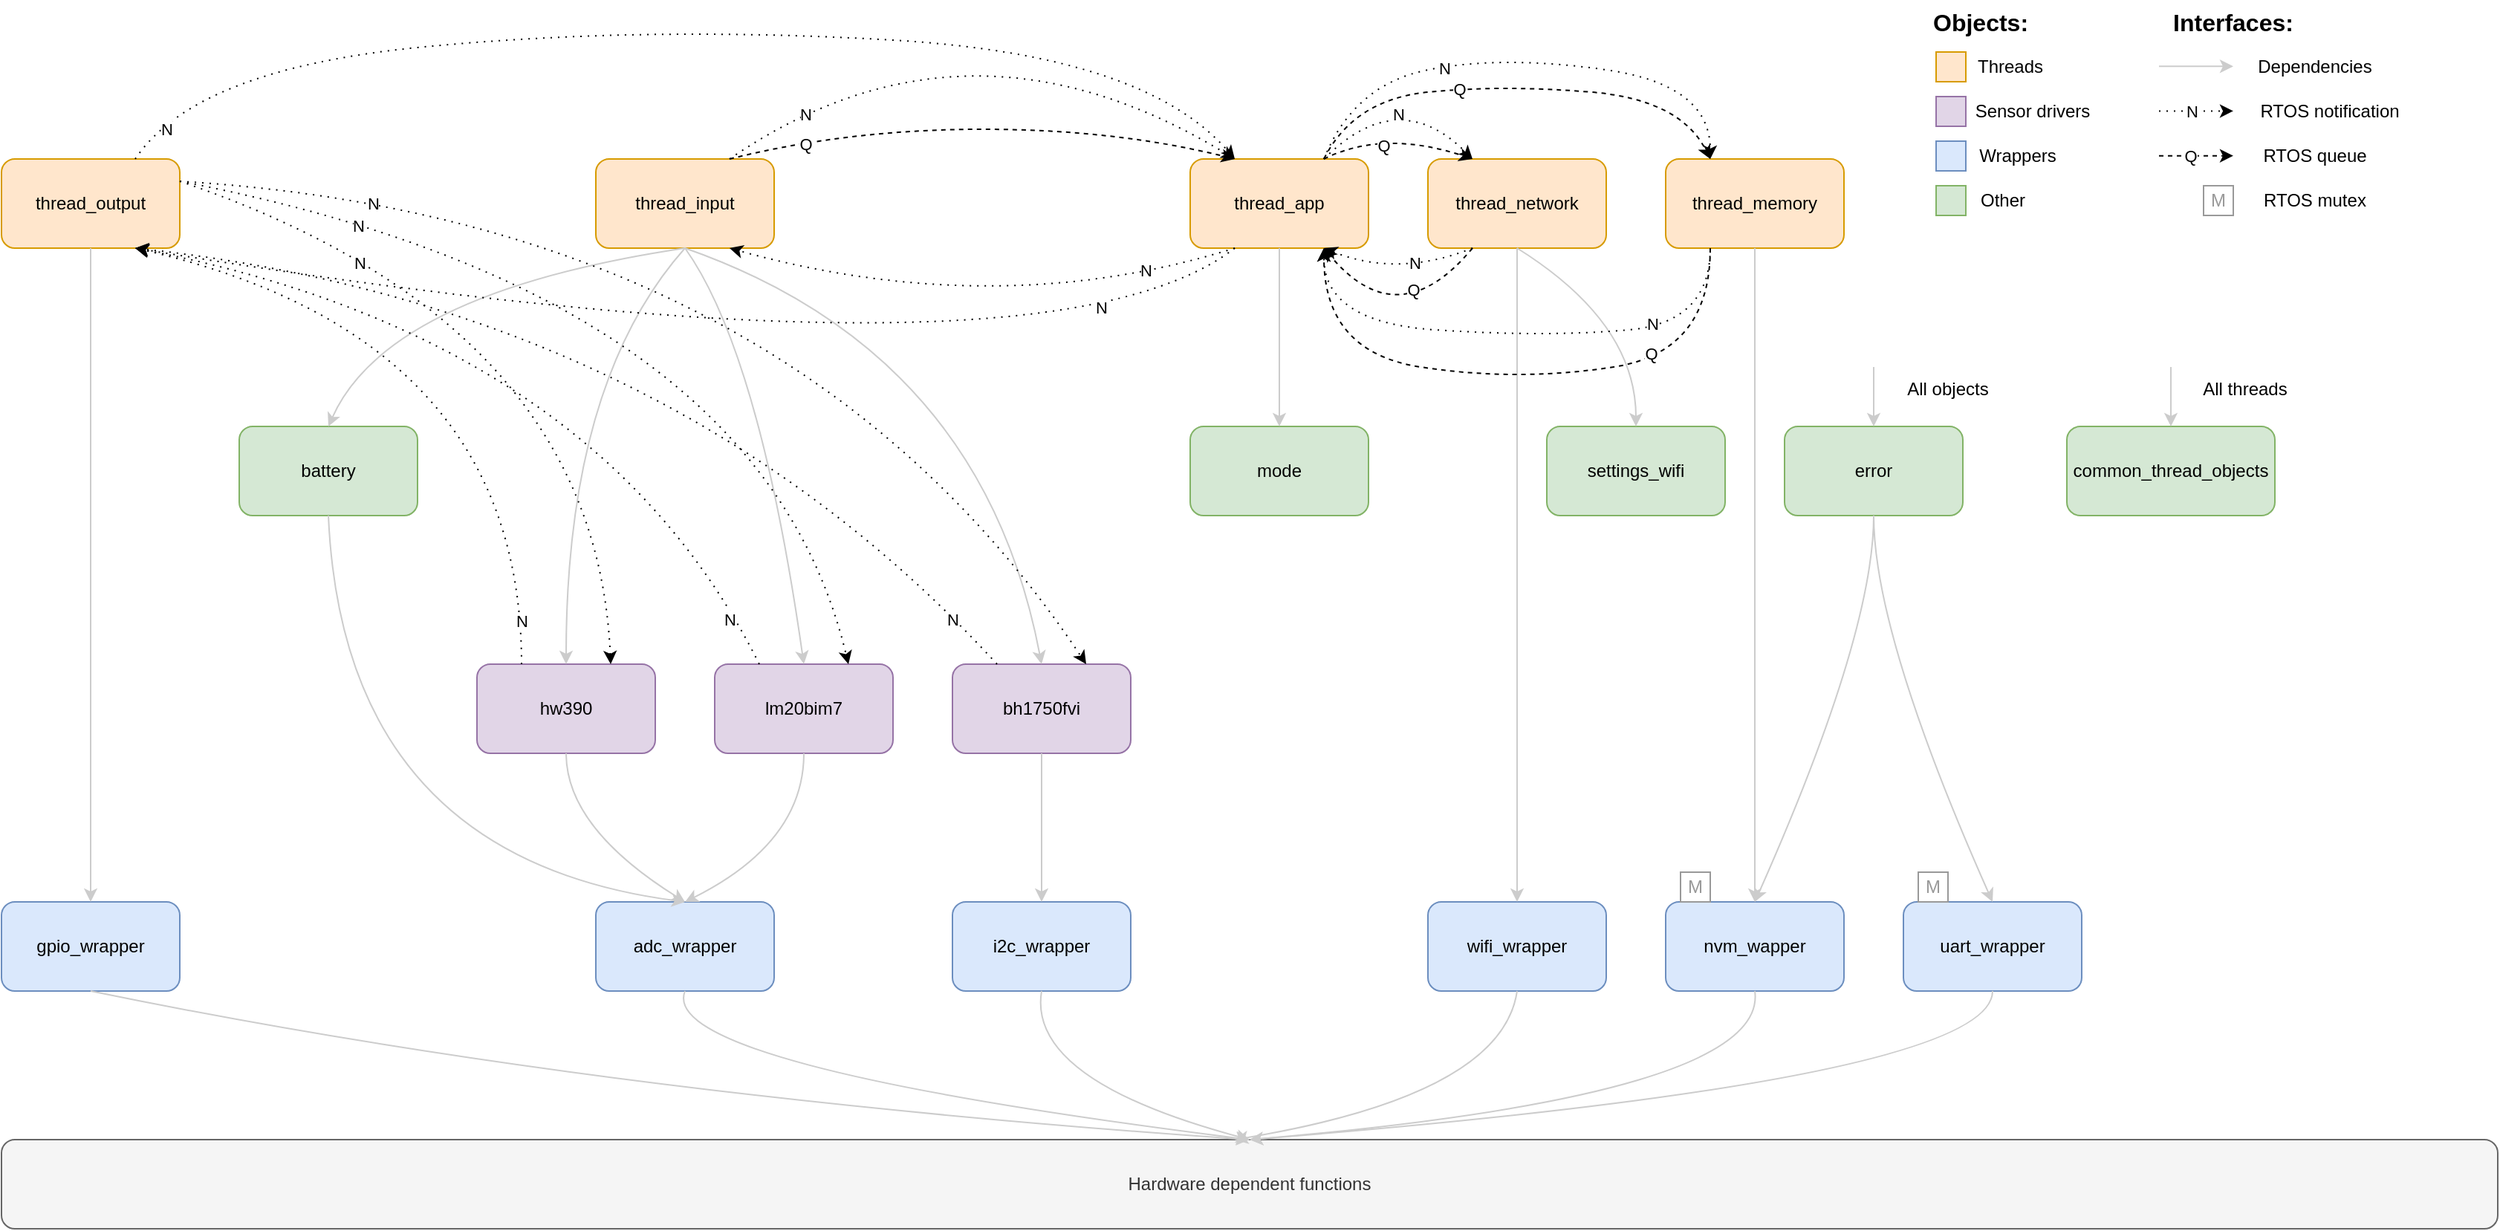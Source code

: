 <mxfile version="21.6.5" type="google">
  <diagram name="Page-1" id="Qhbv0L-M8v_GI2V6HR2L">
    <mxGraphModel grid="1" page="1" gridSize="10" guides="1" tooltips="1" connect="1" arrows="1" fold="1" pageScale="1" pageWidth="850" pageHeight="1100" math="0" shadow="0">
      <root>
        <mxCell id="0" />
        <mxCell id="1" parent="0" />
        <mxCell id="AQ2B_PwLkIXll5wLbdg6-1" value="thread_input" style="rounded=1;whiteSpace=wrap;html=1;fillColor=#ffe6cc;strokeColor=#d79b00;" vertex="1" parent="1">
          <mxGeometry x="-40" y="110" width="120" height="60" as="geometry" />
        </mxCell>
        <mxCell id="AQ2B_PwLkIXll5wLbdg6-2" value="thread_output" style="rounded=1;whiteSpace=wrap;html=1;fillColor=#ffe6cc;strokeColor=#d79b00;" vertex="1" parent="1">
          <mxGeometry x="-440" y="110" width="120" height="60" as="geometry" />
        </mxCell>
        <mxCell id="AQ2B_PwLkIXll5wLbdg6-3" value="thread_app" style="rounded=1;whiteSpace=wrap;html=1;fillColor=#ffe6cc;strokeColor=#d79b00;" vertex="1" parent="1">
          <mxGeometry x="360" y="110" width="120" height="60" as="geometry" />
        </mxCell>
        <mxCell id="AQ2B_PwLkIXll5wLbdg6-4" value="thread_network" style="rounded=1;whiteSpace=wrap;html=1;fillColor=#ffe6cc;strokeColor=#d79b00;" vertex="1" parent="1">
          <mxGeometry x="520" y="110" width="120" height="60" as="geometry" />
        </mxCell>
        <mxCell id="AQ2B_PwLkIXll5wLbdg6-5" value="thread_memory" style="rounded=1;whiteSpace=wrap;html=1;fillColor=#ffe6cc;strokeColor=#d79b00;" vertex="1" parent="1">
          <mxGeometry x="680" y="110" width="120" height="60" as="geometry" />
        </mxCell>
        <mxCell id="AQ2B_PwLkIXll5wLbdg6-6" value="hw390" style="rounded=1;whiteSpace=wrap;html=1;fillColor=#e1d5e7;strokeColor=#9673a6;" vertex="1" parent="1">
          <mxGeometry x="-120" y="450" width="120" height="60" as="geometry" />
        </mxCell>
        <mxCell id="AQ2B_PwLkIXll5wLbdg6-7" value="lm20bim7" style="rounded=1;whiteSpace=wrap;html=1;fillColor=#e1d5e7;strokeColor=#9673a6;" vertex="1" parent="1">
          <mxGeometry x="40" y="450" width="120" height="60" as="geometry" />
        </mxCell>
        <mxCell id="AQ2B_PwLkIXll5wLbdg6-8" value="bh1750fvi" style="rounded=1;whiteSpace=wrap;html=1;fillColor=#e1d5e7;strokeColor=#9673a6;" vertex="1" parent="1">
          <mxGeometry x="200" y="450" width="120" height="60" as="geometry" />
        </mxCell>
        <mxCell id="AQ2B_PwLkIXll5wLbdg6-9" value="Hardware dependent functions" style="rounded=1;whiteSpace=wrap;html=1;fillColor=#f5f5f5;fontColor=#333333;strokeColor=#666666;" vertex="1" parent="1">
          <mxGeometry x="-440" y="770" width="1680" height="60" as="geometry" />
        </mxCell>
        <mxCell id="AQ2B_PwLkIXll5wLbdg6-10" value="battery" style="rounded=1;whiteSpace=wrap;html=1;fillColor=#d5e8d4;strokeColor=#82b366;" vertex="1" parent="1">
          <mxGeometry x="-280" y="290" width="120" height="60" as="geometry" />
        </mxCell>
        <mxCell id="AQ2B_PwLkIXll5wLbdg6-11" value="mode" style="rounded=1;whiteSpace=wrap;html=1;fillColor=#d5e8d4;strokeColor=#82b366;" vertex="1" parent="1">
          <mxGeometry x="360" y="290" width="120" height="60" as="geometry" />
        </mxCell>
        <mxCell id="AQ2B_PwLkIXll5wLbdg6-13" value="wifi_wrapper" style="rounded=1;whiteSpace=wrap;html=1;fillColor=#dae8fc;strokeColor=#6c8ebf;" vertex="1" parent="1">
          <mxGeometry x="520" y="610" width="120" height="60" as="geometry" />
        </mxCell>
        <mxCell id="AQ2B_PwLkIXll5wLbdg6-14" value="error" style="rounded=1;whiteSpace=wrap;html=1;fillColor=#d5e8d4;strokeColor=#82b366;" vertex="1" parent="1">
          <mxGeometry x="760" y="290" width="120" height="60" as="geometry" />
        </mxCell>
        <mxCell id="AQ2B_PwLkIXll5wLbdg6-15" value="uart_wrapper" style="rounded=1;whiteSpace=wrap;html=1;fillColor=#dae8fc;strokeColor=#6c8ebf;" vertex="1" parent="1">
          <mxGeometry x="840" y="610" width="120" height="60" as="geometry" />
        </mxCell>
        <mxCell id="AQ2B_PwLkIXll5wLbdg6-16" value="i2c_wrapper" style="rounded=1;whiteSpace=wrap;html=1;fillColor=#dae8fc;strokeColor=#6c8ebf;" vertex="1" parent="1">
          <mxGeometry x="200" y="610" width="120" height="60" as="geometry" />
        </mxCell>
        <mxCell id="AQ2B_PwLkIXll5wLbdg6-17" value="gpio_wrapper" style="rounded=1;whiteSpace=wrap;html=1;fillColor=#dae8fc;strokeColor=#6c8ebf;" vertex="1" parent="1">
          <mxGeometry x="-440" y="610" width="120" height="60" as="geometry" />
        </mxCell>
        <mxCell id="AQ2B_PwLkIXll5wLbdg6-18" value="adc_wrapper" style="rounded=1;whiteSpace=wrap;html=1;fillColor=#dae8fc;strokeColor=#6c8ebf;" vertex="1" parent="1">
          <mxGeometry x="-40" y="610" width="120" height="60" as="geometry" />
        </mxCell>
        <mxCell id="AQ2B_PwLkIXll5wLbdg6-19" value="nvm_wapper" style="rounded=1;whiteSpace=wrap;html=1;fillColor=#dae8fc;strokeColor=#6c8ebf;" vertex="1" parent="1">
          <mxGeometry x="680" y="610" width="120" height="60" as="geometry" />
        </mxCell>
        <mxCell id="AQ2B_PwLkIXll5wLbdg6-21" value="Threads" style="text;html=1;align=center;verticalAlign=middle;whiteSpace=wrap;rounded=0;" vertex="1" parent="1">
          <mxGeometry x="882" y="33" width="60" height="30" as="geometry" />
        </mxCell>
        <mxCell id="AQ2B_PwLkIXll5wLbdg6-22" value="" style="rounded=0;whiteSpace=wrap;html=1;strokeColor=#d79b00;fillColor=#ffe6cc;" vertex="1" parent="1">
          <mxGeometry x="862" y="38" width="20" height="20" as="geometry" />
        </mxCell>
        <mxCell id="AQ2B_PwLkIXll5wLbdg6-23" value="Sensor drivers" style="text;html=1;align=center;verticalAlign=middle;whiteSpace=wrap;rounded=0;" vertex="1" parent="1">
          <mxGeometry x="882" y="63" width="90" height="30" as="geometry" />
        </mxCell>
        <mxCell id="AQ2B_PwLkIXll5wLbdg6-24" value="" style="rounded=0;whiteSpace=wrap;html=1;strokeColor=#9673a6;fillColor=#e1d5e7;" vertex="1" parent="1">
          <mxGeometry x="862" y="68" width="20" height="20" as="geometry" />
        </mxCell>
        <mxCell id="AQ2B_PwLkIXll5wLbdg6-27" value="Wrappers" style="text;html=1;align=center;verticalAlign=middle;whiteSpace=wrap;rounded=0;" vertex="1" parent="1">
          <mxGeometry x="882" y="93" width="70" height="30" as="geometry" />
        </mxCell>
        <mxCell id="AQ2B_PwLkIXll5wLbdg6-28" value="" style="rounded=0;whiteSpace=wrap;html=1;strokeColor=#6c8ebf;fillColor=#dae8fc;" vertex="1" parent="1">
          <mxGeometry x="862" y="98" width="20" height="20" as="geometry" />
        </mxCell>
        <mxCell id="AQ2B_PwLkIXll5wLbdg6-29" value="Other" style="text;html=1;align=center;verticalAlign=middle;whiteSpace=wrap;rounded=0;" vertex="1" parent="1">
          <mxGeometry x="882" y="123" width="50" height="30" as="geometry" />
        </mxCell>
        <mxCell id="AQ2B_PwLkIXll5wLbdg6-30" value="" style="rounded=0;whiteSpace=wrap;html=1;strokeColor=#82b366;fillColor=#d5e8d4;" vertex="1" parent="1">
          <mxGeometry x="862" y="128" width="20" height="20" as="geometry" />
        </mxCell>
        <mxCell id="AQ2B_PwLkIXll5wLbdg6-31" value="&lt;b&gt;&lt;font style=&quot;font-size: 16px;&quot;&gt;Objects:&lt;/font&gt;&lt;/b&gt;" style="text;html=1;align=center;verticalAlign=middle;whiteSpace=wrap;rounded=0;" vertex="1" parent="1">
          <mxGeometry x="862" y="3" width="60" height="30" as="geometry" />
        </mxCell>
        <mxCell id="AQ2B_PwLkIXll5wLbdg6-33" value="" style="endArrow=classic;html=1;rounded=0;entryX=0.5;entryY=0;entryDx=0;entryDy=0;strokeColor=#CCCCCC;" edge="1" parent="1" target="AQ2B_PwLkIXll5wLbdg6-14">
          <mxGeometry width="50" height="50" relative="1" as="geometry">
            <mxPoint x="820" y="250" as="sourcePoint" />
            <mxPoint x="740" y="235" as="targetPoint" />
          </mxGeometry>
        </mxCell>
        <mxCell id="AQ2B_PwLkIXll5wLbdg6-35" value="All objects" style="text;html=1;align=center;verticalAlign=middle;whiteSpace=wrap;rounded=0;" vertex="1" parent="1">
          <mxGeometry x="830" y="250" width="80" height="30" as="geometry" />
        </mxCell>
        <mxCell id="AQ2B_PwLkIXll5wLbdg6-40" value="" style="endArrow=classic;html=1;rounded=0;entryX=0.5;entryY=0;entryDx=0;entryDy=0;exitX=0.5;exitY=1;exitDx=0;exitDy=0;strokeColor=#CCCCCC;" edge="1" parent="1" source="AQ2B_PwLkIXll5wLbdg6-8" target="AQ2B_PwLkIXll5wLbdg6-16">
          <mxGeometry width="50" height="50" relative="1" as="geometry">
            <mxPoint x="90" y="40" as="sourcePoint" />
            <mxPoint x="-380" y="320" as="targetPoint" />
          </mxGeometry>
        </mxCell>
        <mxCell id="AQ2B_PwLkIXll5wLbdg6-48" value="" style="curved=1;endArrow=classic;html=1;rounded=0;exitX=0.5;exitY=1;exitDx=0;exitDy=0;entryX=0.5;entryY=0;entryDx=0;entryDy=0;strokeColor=#CCCCCC;" edge="1" parent="1" source="AQ2B_PwLkIXll5wLbdg6-10" target="AQ2B_PwLkIXll5wLbdg6-18">
          <mxGeometry width="50" height="50" relative="1" as="geometry">
            <mxPoint x="420" y="490" as="sourcePoint" />
            <mxPoint x="470" y="440" as="targetPoint" />
            <Array as="points">
              <mxPoint x="-210" y="580" />
            </Array>
          </mxGeometry>
        </mxCell>
        <mxCell id="AQ2B_PwLkIXll5wLbdg6-55" value="" style="endArrow=classic;html=1;rounded=0;entryX=0.5;entryY=0;entryDx=0;entryDy=0;exitX=0.5;exitY=1;exitDx=0;exitDy=0;strokeColor=#CCCCCC;" edge="1" parent="1" source="AQ2B_PwLkIXll5wLbdg6-5" target="AQ2B_PwLkIXll5wLbdg6-19">
          <mxGeometry width="50" height="50" relative="1" as="geometry">
            <mxPoint x="720" y="250" as="sourcePoint" />
            <mxPoint x="720" y="350" as="targetPoint" />
          </mxGeometry>
        </mxCell>
        <mxCell id="AQ2B_PwLkIXll5wLbdg6-56" value="" style="endArrow=classic;html=1;rounded=0;entryX=0.5;entryY=0;entryDx=0;entryDy=0;exitX=0.5;exitY=1;exitDx=0;exitDy=0;strokeColor=#CCCCCC;" edge="1" parent="1" source="AQ2B_PwLkIXll5wLbdg6-3" target="AQ2B_PwLkIXll5wLbdg6-11">
          <mxGeometry width="50" height="50" relative="1" as="geometry">
            <mxPoint x="-220.59" y="240" as="sourcePoint" />
            <mxPoint x="-220.59" y="340" as="targetPoint" />
          </mxGeometry>
        </mxCell>
        <mxCell id="AQ2B_PwLkIXll5wLbdg6-57" value="" style="endArrow=classic;html=1;rounded=0;entryX=0.5;entryY=0;entryDx=0;entryDy=0;exitX=0.5;exitY=1;exitDx=0;exitDy=0;strokeColor=#CCCCCC;" edge="1" parent="1" source="AQ2B_PwLkIXll5wLbdg6-4" target="AQ2B_PwLkIXll5wLbdg6-13">
          <mxGeometry width="50" height="50" relative="1" as="geometry">
            <mxPoint x="579.29" y="350" as="sourcePoint" />
            <mxPoint x="579.29" y="450" as="targetPoint" />
          </mxGeometry>
        </mxCell>
        <mxCell id="AQ2B_PwLkIXll5wLbdg6-60" value="" style="curved=1;endArrow=classic;html=1;rounded=0;exitX=0.5;exitY=1;exitDx=0;exitDy=0;entryX=0.5;entryY=0;entryDx=0;entryDy=0;strokeColor=#CCCCCC;" edge="1" parent="1" source="AQ2B_PwLkIXll5wLbdg6-14" target="AQ2B_PwLkIXll5wLbdg6-15">
          <mxGeometry width="50" height="50" relative="1" as="geometry">
            <mxPoint x="850" y="370" as="sourcePoint" />
            <mxPoint x="980" y="630" as="targetPoint" />
            <Array as="points">
              <mxPoint x="820" y="430" />
            </Array>
          </mxGeometry>
        </mxCell>
        <mxCell id="AQ2B_PwLkIXll5wLbdg6-61" value="" style="curved=1;endArrow=classic;html=1;rounded=0;exitX=0.5;exitY=1;exitDx=0;exitDy=0;entryX=0.5;entryY=0;entryDx=0;entryDy=0;strokeColor=#CCCCCC;" edge="1" parent="1" source="AQ2B_PwLkIXll5wLbdg6-6" target="AQ2B_PwLkIXll5wLbdg6-18">
          <mxGeometry width="50" height="50" relative="1" as="geometry">
            <mxPoint x="-70" y="540" as="sourcePoint" />
            <mxPoint x="60" y="800" as="targetPoint" />
            <Array as="points">
              <mxPoint x="-60" y="560" />
            </Array>
          </mxGeometry>
        </mxCell>
        <mxCell id="AQ2B_PwLkIXll5wLbdg6-67" value="" style="curved=1;endArrow=classic;html=1;rounded=0;exitX=0.5;exitY=1;exitDx=0;exitDy=0;entryX=0.5;entryY=0;entryDx=0;entryDy=0;strokeColor=#CCCCCC;" edge="1" parent="1" source="AQ2B_PwLkIXll5wLbdg6-1" target="AQ2B_PwLkIXll5wLbdg6-6">
          <mxGeometry width="50" height="50" relative="1" as="geometry">
            <mxPoint x="190" y="200" as="sourcePoint" />
            <mxPoint x="30" y="460" as="targetPoint" />
            <Array as="points">
              <mxPoint x="-60" y="260" />
            </Array>
          </mxGeometry>
        </mxCell>
        <mxCell id="AQ2B_PwLkIXll5wLbdg6-68" value="" style="curved=1;endArrow=classic;html=1;rounded=0;exitX=0.5;exitY=1;exitDx=0;exitDy=0;entryX=0.5;entryY=0;entryDx=0;entryDy=0;strokeColor=#CCCCCC;" edge="1" parent="1" source="AQ2B_PwLkIXll5wLbdg6-1" target="AQ2B_PwLkIXll5wLbdg6-8">
          <mxGeometry width="50" height="50" relative="1" as="geometry">
            <mxPoint x="40" y="130" as="sourcePoint" />
            <mxPoint x="-120" y="390" as="targetPoint" />
            <Array as="points">
              <mxPoint x="220" y="240" />
            </Array>
          </mxGeometry>
        </mxCell>
        <mxCell id="AQ2B_PwLkIXll5wLbdg6-69" value="" style="curved=1;endArrow=classic;html=1;rounded=0;exitX=0.5;exitY=1;exitDx=0;exitDy=0;entryX=0.5;entryY=0;entryDx=0;entryDy=0;strokeColor=#CCCCCC;" edge="1" parent="1" source="AQ2B_PwLkIXll5wLbdg6-14" target="AQ2B_PwLkIXll5wLbdg6-19">
          <mxGeometry width="50" height="50" relative="1" as="geometry">
            <mxPoint x="1100" y="290" as="sourcePoint" />
            <mxPoint x="940" y="550" as="targetPoint" />
            <Array as="points">
              <mxPoint x="820" y="430" />
            </Array>
          </mxGeometry>
        </mxCell>
        <mxCell id="AQ2B_PwLkIXll5wLbdg6-70" value="" style="endArrow=classic;html=1;rounded=0;exitX=0.5;exitY=1;exitDx=0;exitDy=0;strokeColor=#CCCCCC;" edge="1" parent="1" source="AQ2B_PwLkIXll5wLbdg6-2" target="AQ2B_PwLkIXll5wLbdg6-17">
          <mxGeometry width="50" height="50" relative="1" as="geometry">
            <mxPoint x="410" y="250" as="sourcePoint" />
            <mxPoint x="410" y="350" as="targetPoint" />
          </mxGeometry>
        </mxCell>
        <mxCell id="AQ2B_PwLkIXll5wLbdg6-71" value="" style="curved=1;endArrow=classic;html=1;rounded=0;exitX=0.5;exitY=1;exitDx=0;exitDy=0;entryX=0.5;entryY=0;entryDx=0;entryDy=0;strokeColor=#CCCCCC;" edge="1" parent="1" source="AQ2B_PwLkIXll5wLbdg6-1" target="AQ2B_PwLkIXll5wLbdg6-7">
          <mxGeometry width="50" height="50" relative="1" as="geometry">
            <mxPoint x="300" y="210" as="sourcePoint" />
            <mxPoint x="-20" y="490" as="targetPoint" />
            <Array as="points">
              <mxPoint x="70" y="240" />
            </Array>
          </mxGeometry>
        </mxCell>
        <mxCell id="AQ2B_PwLkIXll5wLbdg6-72" value="settings_wifi" style="rounded=1;whiteSpace=wrap;html=1;fillColor=#d5e8d4;strokeColor=#82b366;" vertex="1" parent="1">
          <mxGeometry x="600" y="290" width="120" height="60" as="geometry" />
        </mxCell>
        <mxCell id="AQ2B_PwLkIXll5wLbdg6-73" value="common_thread_objects" style="rounded=1;whiteSpace=wrap;html=1;fillColor=#d5e8d4;strokeColor=#82b366;" vertex="1" parent="1">
          <mxGeometry x="950" y="290" width="140" height="60" as="geometry" />
        </mxCell>
        <mxCell id="AQ2B_PwLkIXll5wLbdg6-74" value="All threads" style="text;html=1;align=center;verticalAlign=middle;whiteSpace=wrap;rounded=0;" vertex="1" parent="1">
          <mxGeometry x="1030" y="250" width="80" height="30" as="geometry" />
        </mxCell>
        <mxCell id="AQ2B_PwLkIXll5wLbdg6-75" value="" style="endArrow=classic;html=1;rounded=0;entryX=0.5;entryY=0;entryDx=0;entryDy=0;strokeColor=#CCCCCC;" edge="1" parent="1" target="AQ2B_PwLkIXll5wLbdg6-73">
          <mxGeometry width="50" height="50" relative="1" as="geometry">
            <mxPoint x="1020" y="250" as="sourcePoint" />
            <mxPoint x="1030" y="270" as="targetPoint" />
          </mxGeometry>
        </mxCell>
        <mxCell id="AQ2B_PwLkIXll5wLbdg6-76" value="" style="curved=1;endArrow=classic;html=1;rounded=0;exitX=0.5;exitY=1;exitDx=0;exitDy=0;entryX=0.5;entryY=0;entryDx=0;entryDy=0;strokeColor=#CCCCCC;" edge="1" parent="1" source="AQ2B_PwLkIXll5wLbdg6-4" target="AQ2B_PwLkIXll5wLbdg6-72">
          <mxGeometry width="50" height="50" relative="1" as="geometry">
            <mxPoint x="570" y="200" as="sourcePoint" />
            <mxPoint x="490" y="460" as="targetPoint" />
            <Array as="points">
              <mxPoint x="660" y="220" />
            </Array>
          </mxGeometry>
        </mxCell>
        <mxCell id="AQ2B_PwLkIXll5wLbdg6-77" value="" style="endArrow=classic;html=1;rounded=0;entryX=0.5;entryY=0;entryDx=0;entryDy=0;strokeColor=#CCCCCC;" edge="1" parent="1">
          <mxGeometry width="50" height="50" relative="1" as="geometry">
            <mxPoint x="1012" y="47.66" as="sourcePoint" />
            <mxPoint x="1062" y="47.66" as="targetPoint" />
          </mxGeometry>
        </mxCell>
        <mxCell id="AQ2B_PwLkIXll5wLbdg6-78" value="Dependencies" style="text;html=1;align=center;verticalAlign=middle;whiteSpace=wrap;rounded=0;" vertex="1" parent="1">
          <mxGeometry x="1072" y="33" width="90" height="30" as="geometry" />
        </mxCell>
        <mxCell id="AQ2B_PwLkIXll5wLbdg6-79" value="RTOS notification" style="text;html=1;align=center;verticalAlign=middle;whiteSpace=wrap;rounded=0;" vertex="1" parent="1">
          <mxGeometry x="1072" y="63" width="110" height="30" as="geometry" />
        </mxCell>
        <mxCell id="AQ2B_PwLkIXll5wLbdg6-81" value="RTOS queue" style="text;html=1;align=center;verticalAlign=middle;whiteSpace=wrap;rounded=0;" vertex="1" parent="1">
          <mxGeometry x="1072" y="93" width="90" height="30" as="geometry" />
        </mxCell>
        <mxCell id="AQ2B_PwLkIXll5wLbdg6-82" value="RTOS mutex" style="text;html=1;align=center;verticalAlign=middle;whiteSpace=wrap;rounded=0;" vertex="1" parent="1">
          <mxGeometry x="1072" y="123" width="90" height="30" as="geometry" />
        </mxCell>
        <mxCell id="AQ2B_PwLkIXll5wLbdg6-83" value="" style="endArrow=classic;html=1;rounded=0;entryX=0.5;entryY=0;entryDx=0;entryDy=0;strokeColor=#000000;dashed=1;dashPattern=1 4;" edge="1" parent="1">
          <mxGeometry width="50" height="50" relative="1" as="geometry">
            <mxPoint x="1012" y="77.73" as="sourcePoint" />
            <mxPoint x="1062" y="77.73" as="targetPoint" />
          </mxGeometry>
        </mxCell>
        <mxCell id="AQ2B_PwLkIXll5wLbdg6-90" value="N" style="edgeLabel;html=1;align=center;verticalAlign=middle;resizable=0;points=[];fontColor=#000000;" connectable="0" vertex="1" parent="AQ2B_PwLkIXll5wLbdg6-83">
          <mxGeometry x="-0.147" relative="1" as="geometry">
            <mxPoint as="offset" />
          </mxGeometry>
        </mxCell>
        <mxCell id="AQ2B_PwLkIXll5wLbdg6-84" value="" style="endArrow=classic;html=1;rounded=0;entryX=0.5;entryY=0;entryDx=0;entryDy=0;strokeColor=#000000;dashed=1;" edge="1" parent="1">
          <mxGeometry width="50" height="50" relative="1" as="geometry">
            <mxPoint x="1012" y="107.86" as="sourcePoint" />
            <mxPoint x="1062" y="107.86" as="targetPoint" />
          </mxGeometry>
        </mxCell>
        <mxCell id="AQ2B_PwLkIXll5wLbdg6-88" value="Q" style="edgeLabel;html=1;align=center;verticalAlign=middle;resizable=0;points=[];fontColor=#000000;" connectable="0" vertex="1" parent="AQ2B_PwLkIXll5wLbdg6-84">
          <mxGeometry x="-0.181" relative="1" as="geometry">
            <mxPoint as="offset" />
          </mxGeometry>
        </mxCell>
        <mxCell id="AQ2B_PwLkIXll5wLbdg6-85" value="M" style="rounded=0;whiteSpace=wrap;html=1;strokeColor=#999999;fontColor=#999999;" vertex="1" parent="1">
          <mxGeometry x="1042" y="128" width="20" height="20" as="geometry" />
        </mxCell>
        <mxCell id="AQ2B_PwLkIXll5wLbdg6-95" value="" style="curved=1;endArrow=classic;html=1;rounded=0;exitX=0.5;exitY=1;exitDx=0;exitDy=0;entryX=0.5;entryY=0;entryDx=0;entryDy=0;strokeColor=#CCCCCC;" edge="1" parent="1" source="AQ2B_PwLkIXll5wLbdg6-18" target="AQ2B_PwLkIXll5wLbdg6-9">
          <mxGeometry width="50" height="50" relative="1" as="geometry">
            <mxPoint x="100" y="660" as="sourcePoint" />
            <mxPoint x="260" y="760" as="targetPoint" />
            <Array as="points">
              <mxPoint y="720" />
            </Array>
          </mxGeometry>
        </mxCell>
        <mxCell id="AQ2B_PwLkIXll5wLbdg6-96" value="" style="curved=1;endArrow=classic;html=1;rounded=0;exitX=0.5;exitY=1;exitDx=0;exitDy=0;entryX=0.5;entryY=0;entryDx=0;entryDy=0;strokeColor=#CCCCCC;" edge="1" parent="1" source="AQ2B_PwLkIXll5wLbdg6-16" target="AQ2B_PwLkIXll5wLbdg6-9">
          <mxGeometry width="50" height="50" relative="1" as="geometry">
            <mxPoint x="-280" y="640" as="sourcePoint" />
            <mxPoint x="-120" y="740" as="targetPoint" />
            <Array as="points">
              <mxPoint x="250" y="730" />
            </Array>
          </mxGeometry>
        </mxCell>
        <mxCell id="AQ2B_PwLkIXll5wLbdg6-97" value="" style="curved=1;endArrow=classic;html=1;rounded=0;exitX=0.5;exitY=1;exitDx=0;exitDy=0;strokeColor=#CCCCCC;entryX=0.5;entryY=0;entryDx=0;entryDy=0;" edge="1" parent="1" source="AQ2B_PwLkIXll5wLbdg6-17" target="AQ2B_PwLkIXll5wLbdg6-9">
          <mxGeometry width="50" height="50" relative="1" as="geometry">
            <mxPoint x="450" y="620" as="sourcePoint" />
            <mxPoint x="290" y="730" as="targetPoint" />
            <Array as="points">
              <mxPoint x="-40" y="740" />
            </Array>
          </mxGeometry>
        </mxCell>
        <mxCell id="AQ2B_PwLkIXll5wLbdg6-98" value="" style="curved=1;endArrow=classic;html=1;rounded=0;exitX=0.5;exitY=1;exitDx=0;exitDy=0;strokeColor=#CCCCCC;" edge="1" parent="1" source="AQ2B_PwLkIXll5wLbdg6-13">
          <mxGeometry width="50" height="50" relative="1" as="geometry">
            <mxPoint x="410" y="590" as="sourcePoint" />
            <mxPoint x="390" y="770" as="targetPoint" />
            <Array as="points">
              <mxPoint x="570" y="740" />
            </Array>
          </mxGeometry>
        </mxCell>
        <mxCell id="AQ2B_PwLkIXll5wLbdg6-99" value="" style="curved=1;endArrow=classic;html=1;rounded=0;exitX=0.5;exitY=1;exitDx=0;exitDy=0;strokeColor=#CCCCCC;entryX=0.5;entryY=0;entryDx=0;entryDy=0;" edge="1" parent="1" source="AQ2B_PwLkIXll5wLbdg6-19" target="AQ2B_PwLkIXll5wLbdg6-9">
          <mxGeometry width="50" height="50" relative="1" as="geometry">
            <mxPoint x="720" y="690" as="sourcePoint" />
            <mxPoint x="530" y="790" as="targetPoint" />
            <Array as="points">
              <mxPoint x="750" y="740" />
            </Array>
          </mxGeometry>
        </mxCell>
        <mxCell id="AQ2B_PwLkIXll5wLbdg6-100" value="" style="curved=1;endArrow=classic;html=1;rounded=0;exitX=0.5;exitY=1;exitDx=0;exitDy=0;strokeColor=#CCCCCC;entryX=0.5;entryY=0;entryDx=0;entryDy=0;" edge="1" parent="1" source="AQ2B_PwLkIXll5wLbdg6-15" target="AQ2B_PwLkIXll5wLbdg6-9">
          <mxGeometry width="50" height="50" relative="1" as="geometry">
            <mxPoint x="1070" y="640" as="sourcePoint" />
            <mxPoint x="1150" y="740" as="targetPoint" />
            <Array as="points">
              <mxPoint x="900" y="730" />
            </Array>
          </mxGeometry>
        </mxCell>
        <mxCell id="AQ2B_PwLkIXll5wLbdg6-125" value="" style="curved=1;endArrow=classic;html=1;rounded=0;exitX=0.5;exitY=1;exitDx=0;exitDy=0;entryX=0.5;entryY=0;entryDx=0;entryDy=0;strokeColor=#CCCCCC;" edge="1" parent="1" source="AQ2B_PwLkIXll5wLbdg6-1" target="AQ2B_PwLkIXll5wLbdg6-10">
          <mxGeometry width="50" height="50" relative="1" as="geometry">
            <mxPoint x="40" y="180" as="sourcePoint" />
            <mxPoint x="110" y="460" as="targetPoint" />
            <Array as="points">
              <mxPoint x="-180" y="200" />
            </Array>
          </mxGeometry>
        </mxCell>
        <mxCell id="AQ2B_PwLkIXll5wLbdg6-128" value="" style="endArrow=classic;html=1;strokeColor=#000000;dashed=1;dashPattern=1 4;curved=1;startArrow=none;startFill=0;entryX=0.75;entryY=0;entryDx=0;entryDy=0;exitX=1;exitY=0.25;exitDx=0;exitDy=0;" edge="1" parent="1" source="AQ2B_PwLkIXll5wLbdg6-2" target="AQ2B_PwLkIXll5wLbdg6-7">
          <mxGeometry width="50" height="50" relative="1" as="geometry">
            <mxPoint x="-430" y="340" as="sourcePoint" />
            <mxPoint x="190" y="420" as="targetPoint" />
            <Array as="points">
              <mxPoint x="70" y="200" />
            </Array>
          </mxGeometry>
        </mxCell>
        <mxCell id="AQ2B_PwLkIXll5wLbdg6-129" value="N" style="edgeLabel;html=1;align=center;verticalAlign=middle;resizable=0;points=[];fontColor=#000000;" connectable="0" vertex="1" parent="AQ2B_PwLkIXll5wLbdg6-128">
          <mxGeometry x="-0.147" relative="1" as="geometry">
            <mxPoint x="-154" y="-23" as="offset" />
          </mxGeometry>
        </mxCell>
        <mxCell id="AQ2B_PwLkIXll5wLbdg6-130" value="" style="endArrow=classic;html=1;strokeColor=#000000;dashed=1;dashPattern=1 4;curved=1;startArrow=none;startFill=0;exitX=1;exitY=0.25;exitDx=0;exitDy=0;entryX=0.75;entryY=0;entryDx=0;entryDy=0;" edge="1" parent="1" source="AQ2B_PwLkIXll5wLbdg6-2" target="AQ2B_PwLkIXll5wLbdg6-8">
          <mxGeometry width="50" height="50" relative="1" as="geometry">
            <mxPoint x="-410" y="90" as="sourcePoint" />
            <mxPoint x="320" y="370" as="targetPoint" />
            <Array as="points">
              <mxPoint x="90" y="150" />
            </Array>
          </mxGeometry>
        </mxCell>
        <mxCell id="AQ2B_PwLkIXll5wLbdg6-131" value="N" style="edgeLabel;html=1;align=center;verticalAlign=middle;resizable=0;points=[];fontColor=#000000;" connectable="0" vertex="1" parent="AQ2B_PwLkIXll5wLbdg6-130">
          <mxGeometry x="-0.147" relative="1" as="geometry">
            <mxPoint x="-199" y="-5" as="offset" />
          </mxGeometry>
        </mxCell>
        <mxCell id="AQ2B_PwLkIXll5wLbdg6-134" value="" style="endArrow=classic;html=1;entryX=0.25;entryY=0;entryDx=0;entryDy=0;strokeColor=#000000;dashed=1;curved=1;exitX=0.75;exitY=0;exitDx=0;exitDy=0;" edge="1" parent="1" source="AQ2B_PwLkIXll5wLbdg6-1" target="AQ2B_PwLkIXll5wLbdg6-3">
          <mxGeometry width="50" height="50" relative="1" as="geometry">
            <mxPoint x="-40" y="124.33" as="sourcePoint" />
            <mxPoint x="10" y="124.33" as="targetPoint" />
            <Array as="points">
              <mxPoint x="130" y="90" />
              <mxPoint x="310" y="90" />
            </Array>
          </mxGeometry>
        </mxCell>
        <mxCell id="AQ2B_PwLkIXll5wLbdg6-135" value="Q" style="edgeLabel;html=1;align=center;verticalAlign=middle;resizable=0;points=[];fontColor=#000000;" connectable="0" vertex="1" parent="AQ2B_PwLkIXll5wLbdg6-134">
          <mxGeometry x="-0.181" relative="1" as="geometry">
            <mxPoint x="-88" y="10" as="offset" />
          </mxGeometry>
        </mxCell>
        <mxCell id="AQ2B_PwLkIXll5wLbdg6-136" value="" style="endArrow=classic;html=1;strokeColor=#000000;dashed=1;curved=1;exitX=0.75;exitY=0;exitDx=0;exitDy=0;entryX=0.25;entryY=0;entryDx=0;entryDy=0;" edge="1" parent="1" source="AQ2B_PwLkIXll5wLbdg6-3" target="AQ2B_PwLkIXll5wLbdg6-4">
          <mxGeometry width="50" height="50" relative="1" as="geometry">
            <mxPoint x="425" y="70" as="sourcePoint" />
            <mxPoint x="630" y="80" as="targetPoint" />
            <Array as="points">
              <mxPoint x="490" y="90" />
            </Array>
          </mxGeometry>
        </mxCell>
        <mxCell id="AQ2B_PwLkIXll5wLbdg6-137" value="Q" style="edgeLabel;html=1;align=center;verticalAlign=middle;resizable=0;points=[];fontColor=#000000;" connectable="0" vertex="1" parent="AQ2B_PwLkIXll5wLbdg6-136">
          <mxGeometry x="-0.181" relative="1" as="geometry">
            <mxPoint y="10" as="offset" />
          </mxGeometry>
        </mxCell>
        <mxCell id="AQ2B_PwLkIXll5wLbdg6-138" value="" style="endArrow=classic;html=1;strokeColor=#000000;dashed=1;curved=1;entryX=0.25;entryY=0;entryDx=0;entryDy=0;" edge="1" parent="1" target="AQ2B_PwLkIXll5wLbdg6-5">
          <mxGeometry width="50" height="50" relative="1" as="geometry">
            <mxPoint x="450" y="110" as="sourcePoint" />
            <mxPoint x="580" y="50" as="targetPoint" />
            <Array as="points">
              <mxPoint x="470" y="70" />
              <mxPoint x="570" y="60" />
              <mxPoint x="690" y="70" />
            </Array>
          </mxGeometry>
        </mxCell>
        <mxCell id="AQ2B_PwLkIXll5wLbdg6-139" value="Q" style="edgeLabel;html=1;align=center;verticalAlign=middle;resizable=0;points=[];fontColor=#000000;" connectable="0" vertex="1" parent="AQ2B_PwLkIXll5wLbdg6-138">
          <mxGeometry x="-0.181" relative="1" as="geometry">
            <mxPoint x="-11" y="1" as="offset" />
          </mxGeometry>
        </mxCell>
        <mxCell id="AQ2B_PwLkIXll5wLbdg6-140" value="" style="endArrow=classic;html=1;strokeColor=#000000;dashed=1;curved=1;exitX=0.25;exitY=1;exitDx=0;exitDy=0;entryX=0.75;entryY=1;entryDx=0;entryDy=0;" edge="1" parent="1" source="AQ2B_PwLkIXll5wLbdg6-4" target="AQ2B_PwLkIXll5wLbdg6-3">
          <mxGeometry width="50" height="50" relative="1" as="geometry">
            <mxPoint x="460" y="220" as="sourcePoint" />
            <mxPoint x="560" y="220" as="targetPoint" />
            <Array as="points">
              <mxPoint x="500" y="230" />
            </Array>
          </mxGeometry>
        </mxCell>
        <mxCell id="AQ2B_PwLkIXll5wLbdg6-141" value="Q" style="edgeLabel;html=1;align=center;verticalAlign=middle;resizable=0;points=[];fontColor=#000000;" connectable="0" vertex="1" parent="AQ2B_PwLkIXll5wLbdg6-140">
          <mxGeometry x="-0.181" relative="1" as="geometry">
            <mxPoint x="1" y="-21" as="offset" />
          </mxGeometry>
        </mxCell>
        <mxCell id="AQ2B_PwLkIXll5wLbdg6-142" value="" style="endArrow=classic;html=1;strokeColor=#000000;dashed=1;curved=1;exitX=0.25;exitY=1;exitDx=0;exitDy=0;" edge="1" parent="1" source="AQ2B_PwLkIXll5wLbdg6-5">
          <mxGeometry width="50" height="50" relative="1" as="geometry">
            <mxPoint x="470" y="245" as="sourcePoint" />
            <mxPoint x="450" y="170" as="targetPoint" />
            <Array as="points">
              <mxPoint x="710" y="240" />
              <mxPoint x="580" y="260" />
              <mxPoint x="450" y="240" />
            </Array>
          </mxGeometry>
        </mxCell>
        <mxCell id="AQ2B_PwLkIXll5wLbdg6-143" value="Q" style="edgeLabel;html=1;align=center;verticalAlign=middle;resizable=0;points=[];fontColor=#000000;" connectable="0" vertex="1" parent="AQ2B_PwLkIXll5wLbdg6-142">
          <mxGeometry x="-0.181" relative="1" as="geometry">
            <mxPoint x="54" y="-14" as="offset" />
          </mxGeometry>
        </mxCell>
        <mxCell id="AQ2B_PwLkIXll5wLbdg6-144" value="" style="endArrow=classic;html=1;strokeColor=#000000;dashed=1;dashPattern=1 4;curved=1;startArrow=none;startFill=0;exitX=0.25;exitY=1;exitDx=0;exitDy=0;entryX=0.75;entryY=1;entryDx=0;entryDy=0;" edge="1" parent="1" source="AQ2B_PwLkIXll5wLbdg6-3" target="AQ2B_PwLkIXll5wLbdg6-1">
          <mxGeometry width="50" height="50" relative="1" as="geometry">
            <mxPoint x="390" y="240" as="sourcePoint" />
            <mxPoint x="150" y="260" as="targetPoint" />
            <Array as="points">
              <mxPoint x="230" y="220" />
            </Array>
          </mxGeometry>
        </mxCell>
        <mxCell id="AQ2B_PwLkIXll5wLbdg6-145" value="N" style="edgeLabel;html=1;align=center;verticalAlign=middle;resizable=0;points=[];fontColor=#000000;" connectable="0" vertex="1" parent="AQ2B_PwLkIXll5wLbdg6-144">
          <mxGeometry x="-0.147" relative="1" as="geometry">
            <mxPoint x="84" y="-30" as="offset" />
          </mxGeometry>
        </mxCell>
        <mxCell id="AQ2B_PwLkIXll5wLbdg6-146" value="" style="endArrow=classic;html=1;strokeColor=#000000;dashed=1;dashPattern=1 4;curved=1;startArrow=none;startFill=0;entryX=0.75;entryY=0;entryDx=0;entryDy=0;exitX=1;exitY=0.25;exitDx=0;exitDy=0;" edge="1" parent="1" source="AQ2B_PwLkIXll5wLbdg6-2" target="AQ2B_PwLkIXll5wLbdg6-6">
          <mxGeometry width="50" height="50" relative="1" as="geometry">
            <mxPoint x="-310" y="230" as="sourcePoint" />
            <mxPoint x="140" y="525" as="targetPoint" />
            <Array as="points">
              <mxPoint x="-40" y="220" />
            </Array>
          </mxGeometry>
        </mxCell>
        <mxCell id="AQ2B_PwLkIXll5wLbdg6-147" value="N" style="edgeLabel;html=1;align=center;verticalAlign=middle;resizable=0;points=[];fontColor=#000000;" connectable="0" vertex="1" parent="AQ2B_PwLkIXll5wLbdg6-146">
          <mxGeometry x="-0.147" relative="1" as="geometry">
            <mxPoint x="-92" y="-17" as="offset" />
          </mxGeometry>
        </mxCell>
        <mxCell id="AQ2B_PwLkIXll5wLbdg6-148" value="" style="endArrow=classic;html=1;strokeColor=#000000;dashed=1;dashPattern=1 4;curved=1;startArrow=none;startFill=0;exitX=0.25;exitY=0;exitDx=0;exitDy=0;entryX=0.75;entryY=1;entryDx=0;entryDy=0;" edge="1" parent="1" source="AQ2B_PwLkIXll5wLbdg6-6" target="AQ2B_PwLkIXll5wLbdg6-2">
          <mxGeometry width="50" height="50" relative="1" as="geometry">
            <mxPoint x="-230" y="480" as="sourcePoint" />
            <mxPoint x="-770" y="330" as="targetPoint" />
            <Array as="points">
              <mxPoint x="-90" y="230" />
            </Array>
          </mxGeometry>
        </mxCell>
        <mxCell id="AQ2B_PwLkIXll5wLbdg6-149" value="N" style="edgeLabel;html=1;align=center;verticalAlign=middle;resizable=0;points=[];fontColor=#000000;" connectable="0" vertex="1" parent="AQ2B_PwLkIXll5wLbdg6-148">
          <mxGeometry x="-0.147" relative="1" as="geometry">
            <mxPoint y="178" as="offset" />
          </mxGeometry>
        </mxCell>
        <mxCell id="AQ2B_PwLkIXll5wLbdg6-150" value="" style="endArrow=classic;html=1;strokeColor=#000000;dashed=1;dashPattern=1 4;curved=1;startArrow=none;startFill=0;exitX=0.25;exitY=0;exitDx=0;exitDy=0;entryX=0.75;entryY=1;entryDx=0;entryDy=0;" edge="1" parent="1" source="AQ2B_PwLkIXll5wLbdg6-7" target="AQ2B_PwLkIXll5wLbdg6-2">
          <mxGeometry width="50" height="50" relative="1" as="geometry">
            <mxPoint x="-130" y="510" as="sourcePoint" />
            <mxPoint x="-390" y="230" as="targetPoint" />
            <Array as="points">
              <mxPoint x="-40" y="230" />
            </Array>
          </mxGeometry>
        </mxCell>
        <mxCell id="AQ2B_PwLkIXll5wLbdg6-151" value="N" style="edgeLabel;html=1;align=center;verticalAlign=middle;resizable=0;points=[];fontColor=#000000;" connectable="0" vertex="1" parent="AQ2B_PwLkIXll5wLbdg6-150">
          <mxGeometry x="-0.147" relative="1" as="geometry">
            <mxPoint x="87" y="184" as="offset" />
          </mxGeometry>
        </mxCell>
        <mxCell id="AQ2B_PwLkIXll5wLbdg6-152" value="" style="endArrow=classic;html=1;strokeColor=#000000;dashed=1;dashPattern=1 4;curved=1;startArrow=none;startFill=0;exitX=0.25;exitY=0;exitDx=0;exitDy=0;entryX=0.75;entryY=1;entryDx=0;entryDy=0;" edge="1" parent="1" source="AQ2B_PwLkIXll5wLbdg6-8" target="AQ2B_PwLkIXll5wLbdg6-2">
          <mxGeometry width="50" height="50" relative="1" as="geometry">
            <mxPoint x="-250" y="490" as="sourcePoint" />
            <mxPoint x="-510" y="210" as="targetPoint" />
            <Array as="points">
              <mxPoint x="10" y="210" />
            </Array>
          </mxGeometry>
        </mxCell>
        <mxCell id="AQ2B_PwLkIXll5wLbdg6-153" value="N" style="edgeLabel;html=1;align=center;verticalAlign=middle;resizable=0;points=[];fontColor=#000000;" connectable="0" vertex="1" parent="AQ2B_PwLkIXll5wLbdg6-152">
          <mxGeometry x="-0.147" relative="1" as="geometry">
            <mxPoint x="168" y="186" as="offset" />
          </mxGeometry>
        </mxCell>
        <mxCell id="AQ2B_PwLkIXll5wLbdg6-154" value="M" style="rounded=0;whiteSpace=wrap;html=1;strokeColor=#999999;fontColor=#999999;" vertex="1" parent="1">
          <mxGeometry x="850" y="590" width="20" height="20" as="geometry" />
        </mxCell>
        <mxCell id="AQ2B_PwLkIXll5wLbdg6-157" value="M" style="rounded=0;whiteSpace=wrap;html=1;strokeColor=#999999;fontColor=#999999;" vertex="1" parent="1">
          <mxGeometry x="690" y="590" width="20" height="20" as="geometry" />
        </mxCell>
        <mxCell id="AQ2B_PwLkIXll5wLbdg6-159" value="&lt;b&gt;&lt;font style=&quot;font-size: 16px;&quot;&gt;Interfaces:&lt;/font&gt;&lt;/b&gt;" style="text;html=1;align=center;verticalAlign=middle;whiteSpace=wrap;rounded=0;" vertex="1" parent="1">
          <mxGeometry x="1012" y="3" width="100" height="30" as="geometry" />
        </mxCell>
        <mxCell id="AQ2B_PwLkIXll5wLbdg6-160" value="" style="curved=1;endArrow=classic;html=1;rounded=0;exitX=0.5;exitY=1;exitDx=0;exitDy=0;entryX=0.5;entryY=0;entryDx=0;entryDy=0;strokeColor=#CCCCCC;" edge="1" parent="1" source="AQ2B_PwLkIXll5wLbdg6-7" target="AQ2B_PwLkIXll5wLbdg6-18">
          <mxGeometry width="50" height="50" relative="1" as="geometry">
            <mxPoint x="150" y="560" as="sourcePoint" />
            <mxPoint x="230" y="660" as="targetPoint" />
            <Array as="points">
              <mxPoint x="100" y="570" />
            </Array>
          </mxGeometry>
        </mxCell>
        <mxCell id="AQ2B_PwLkIXll5wLbdg6-162" value="" style="endArrow=classic;html=1;strokeColor=#000000;dashed=1;dashPattern=1 4;curved=1;startArrow=none;startFill=0;exitX=0.25;exitY=1;exitDx=0;exitDy=0;entryX=0.75;entryY=1;entryDx=0;entryDy=0;" edge="1" parent="1" source="AQ2B_PwLkIXll5wLbdg6-3" target="AQ2B_PwLkIXll5wLbdg6-2">
          <mxGeometry width="50" height="50" relative="1" as="geometry">
            <mxPoint x="420" y="220" as="sourcePoint" />
            <mxPoint x="80" y="220" as="targetPoint" />
            <Array as="points">
              <mxPoint x="260" y="270" />
            </Array>
          </mxGeometry>
        </mxCell>
        <mxCell id="AQ2B_PwLkIXll5wLbdg6-163" value="N" style="edgeLabel;html=1;align=center;verticalAlign=middle;resizable=0;points=[];fontColor=#000000;" connectable="0" vertex="1" parent="AQ2B_PwLkIXll5wLbdg6-162">
          <mxGeometry x="-0.147" relative="1" as="geometry">
            <mxPoint x="207" y="-33" as="offset" />
          </mxGeometry>
        </mxCell>
        <mxCell id="AQ2B_PwLkIXll5wLbdg6-164" value="" style="endArrow=classic;html=1;strokeColor=#000000;dashed=1;dashPattern=1 4;curved=1;startArrow=none;startFill=0;exitX=0.75;exitY=0;exitDx=0;exitDy=0;entryX=0.25;entryY=0;entryDx=0;entryDy=0;" edge="1" parent="1" source="AQ2B_PwLkIXll5wLbdg6-3" target="AQ2B_PwLkIXll5wLbdg6-4">
          <mxGeometry width="50" height="50" relative="1" as="geometry">
            <mxPoint x="480" y="-10" as="sourcePoint" />
            <mxPoint x="680" y="20" as="targetPoint" />
            <Array as="points">
              <mxPoint x="500" y="60" />
            </Array>
          </mxGeometry>
        </mxCell>
        <mxCell id="AQ2B_PwLkIXll5wLbdg6-165" value="N" style="edgeLabel;html=1;align=center;verticalAlign=middle;resizable=0;points=[];fontColor=#000000;" connectable="0" vertex="1" parent="AQ2B_PwLkIXll5wLbdg6-164">
          <mxGeometry x="-0.147" relative="1" as="geometry">
            <mxPoint x="7" y="13" as="offset" />
          </mxGeometry>
        </mxCell>
        <mxCell id="AQ2B_PwLkIXll5wLbdg6-166" value="" style="endArrow=classic;html=1;strokeColor=#000000;dashed=1;dashPattern=1 4;curved=1;startArrow=none;startFill=0;exitX=0.75;exitY=0;exitDx=0;exitDy=0;entryX=0.25;entryY=0;entryDx=0;entryDy=0;" edge="1" parent="1" source="AQ2B_PwLkIXll5wLbdg6-3" target="AQ2B_PwLkIXll5wLbdg6-5">
          <mxGeometry width="50" height="50" relative="1" as="geometry">
            <mxPoint x="330" y="50" as="sourcePoint" />
            <mxPoint x="430" y="50" as="targetPoint" />
            <Array as="points">
              <mxPoint x="470" y="60" />
              <mxPoint x="570" y="40" />
              <mxPoint x="710" y="60" />
            </Array>
          </mxGeometry>
        </mxCell>
        <mxCell id="AQ2B_PwLkIXll5wLbdg6-167" value="N" style="edgeLabel;html=1;align=center;verticalAlign=middle;resizable=0;points=[];fontColor=#000000;" connectable="0" vertex="1" parent="AQ2B_PwLkIXll5wLbdg6-166">
          <mxGeometry x="-0.147" relative="1" as="geometry">
            <mxPoint x="-32" y="7" as="offset" />
          </mxGeometry>
        </mxCell>
        <mxCell id="AQ2B_PwLkIXll5wLbdg6-168" value="" style="endArrow=classic;html=1;strokeColor=#000000;dashed=1;dashPattern=1 4;curved=1;startArrow=none;startFill=0;exitX=0.75;exitY=0;exitDx=0;exitDy=0;entryX=0.25;entryY=0;entryDx=0;entryDy=0;" edge="1" parent="1" source="AQ2B_PwLkIXll5wLbdg6-1" target="AQ2B_PwLkIXll5wLbdg6-3">
          <mxGeometry width="50" height="50" relative="1" as="geometry">
            <mxPoint x="-30" y="60" as="sourcePoint" />
            <mxPoint x="70" y="60" as="targetPoint" />
            <Array as="points">
              <mxPoint x="210" />
            </Array>
          </mxGeometry>
        </mxCell>
        <mxCell id="AQ2B_PwLkIXll5wLbdg6-169" value="N" style="edgeLabel;html=1;align=center;verticalAlign=middle;resizable=0;points=[];fontColor=#000000;" connectable="0" vertex="1" parent="AQ2B_PwLkIXll5wLbdg6-168">
          <mxGeometry x="-0.147" relative="1" as="geometry">
            <mxPoint x="-92" y="68" as="offset" />
          </mxGeometry>
        </mxCell>
        <mxCell id="AQ2B_PwLkIXll5wLbdg6-170" value="" style="endArrow=classic;html=1;strokeColor=#000000;dashed=1;dashPattern=1 4;curved=1;startArrow=none;startFill=0;exitX=0.75;exitY=0;exitDx=0;exitDy=0;entryX=0.25;entryY=0;entryDx=0;entryDy=0;" edge="1" parent="1" source="AQ2B_PwLkIXll5wLbdg6-2" target="AQ2B_PwLkIXll5wLbdg6-3">
          <mxGeometry width="50" height="50" relative="1" as="geometry">
            <mxPoint x="-300" y="90" as="sourcePoint" />
            <mxPoint x="40" y="90" as="targetPoint" />
            <Array as="points">
              <mxPoint x="-310" y="50" />
              <mxPoint x="-10" y="20" />
              <mxPoint x="330" y="40" />
            </Array>
          </mxGeometry>
        </mxCell>
        <mxCell id="AQ2B_PwLkIXll5wLbdg6-171" value="N" style="edgeLabel;html=1;align=center;verticalAlign=middle;resizable=0;points=[];fontColor=#000000;" connectable="0" vertex="1" parent="AQ2B_PwLkIXll5wLbdg6-170">
          <mxGeometry x="-0.147" relative="1" as="geometry">
            <mxPoint x="-290" y="67" as="offset" />
          </mxGeometry>
        </mxCell>
        <mxCell id="AQ2B_PwLkIXll5wLbdg6-174" value="" style="endArrow=classic;html=1;strokeColor=#000000;dashed=1;dashPattern=1 4;curved=1;startArrow=none;startFill=0;exitX=0.25;exitY=1;exitDx=0;exitDy=0;entryX=0.75;entryY=1;entryDx=0;entryDy=0;" edge="1" parent="1" source="AQ2B_PwLkIXll5wLbdg6-5" target="AQ2B_PwLkIXll5wLbdg6-3">
          <mxGeometry width="50" height="50" relative="1" as="geometry">
            <mxPoint x="340" y="260" as="sourcePoint" />
            <mxPoint x="440" y="260" as="targetPoint" />
            <Array as="points">
              <mxPoint x="710" y="220" />
              <mxPoint x="600" y="230" />
              <mxPoint x="450" y="220" />
            </Array>
          </mxGeometry>
        </mxCell>
        <mxCell id="AQ2B_PwLkIXll5wLbdg6-175" value="N" style="edgeLabel;html=1;align=center;verticalAlign=middle;resizable=0;points=[];fontColor=#000000;" connectable="0" vertex="1" parent="AQ2B_PwLkIXll5wLbdg6-174">
          <mxGeometry x="-0.147" relative="1" as="geometry">
            <mxPoint x="64" y="-9" as="offset" />
          </mxGeometry>
        </mxCell>
        <mxCell id="AQ2B_PwLkIXll5wLbdg6-176" value="" style="endArrow=classic;html=1;strokeColor=#000000;dashed=1;dashPattern=1 4;curved=1;startArrow=none;startFill=0;exitX=0.25;exitY=1;exitDx=0;exitDy=0;entryX=0.75;entryY=1;entryDx=0;entryDy=0;" edge="1" parent="1" source="AQ2B_PwLkIXll5wLbdg6-4" target="AQ2B_PwLkIXll5wLbdg6-3">
          <mxGeometry width="50" height="50" relative="1" as="geometry">
            <mxPoint x="610" y="220" as="sourcePoint" />
            <mxPoint x="350" y="220" as="targetPoint" />
            <Array as="points">
              <mxPoint x="500" y="190" />
            </Array>
          </mxGeometry>
        </mxCell>
        <mxCell id="AQ2B_PwLkIXll5wLbdg6-177" value="N" style="edgeLabel;html=1;align=center;verticalAlign=middle;resizable=0;points=[];fontColor=#000000;" connectable="0" vertex="1" parent="AQ2B_PwLkIXll5wLbdg6-176">
          <mxGeometry x="-0.147" relative="1" as="geometry">
            <mxPoint x="3" y="-7" as="offset" />
          </mxGeometry>
        </mxCell>
      </root>
    </mxGraphModel>
  </diagram>
</mxfile>
